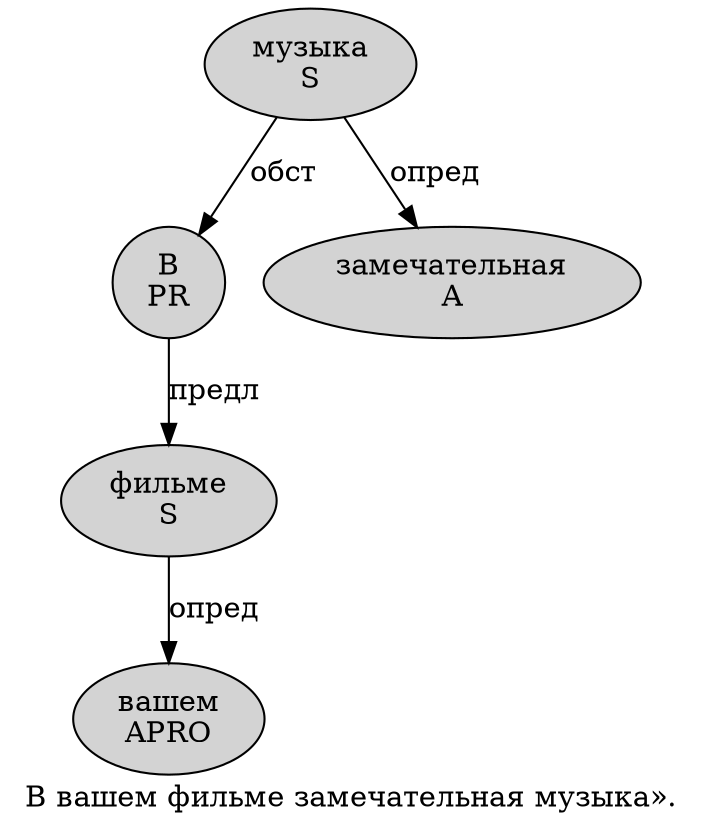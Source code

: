 digraph SENTENCE_2691 {
	graph [label="В вашем фильме замечательная музыка»."]
	node [style=filled]
		0 [label="В
PR" color="" fillcolor=lightgray penwidth=1 shape=ellipse]
		1 [label="вашем
APRO" color="" fillcolor=lightgray penwidth=1 shape=ellipse]
		2 [label="фильме
S" color="" fillcolor=lightgray penwidth=1 shape=ellipse]
		3 [label="замечательная
A" color="" fillcolor=lightgray penwidth=1 shape=ellipse]
		4 [label="музыка
S" color="" fillcolor=lightgray penwidth=1 shape=ellipse]
			4 -> 0 [label="обст"]
			4 -> 3 [label="опред"]
			0 -> 2 [label="предл"]
			2 -> 1 [label="опред"]
}